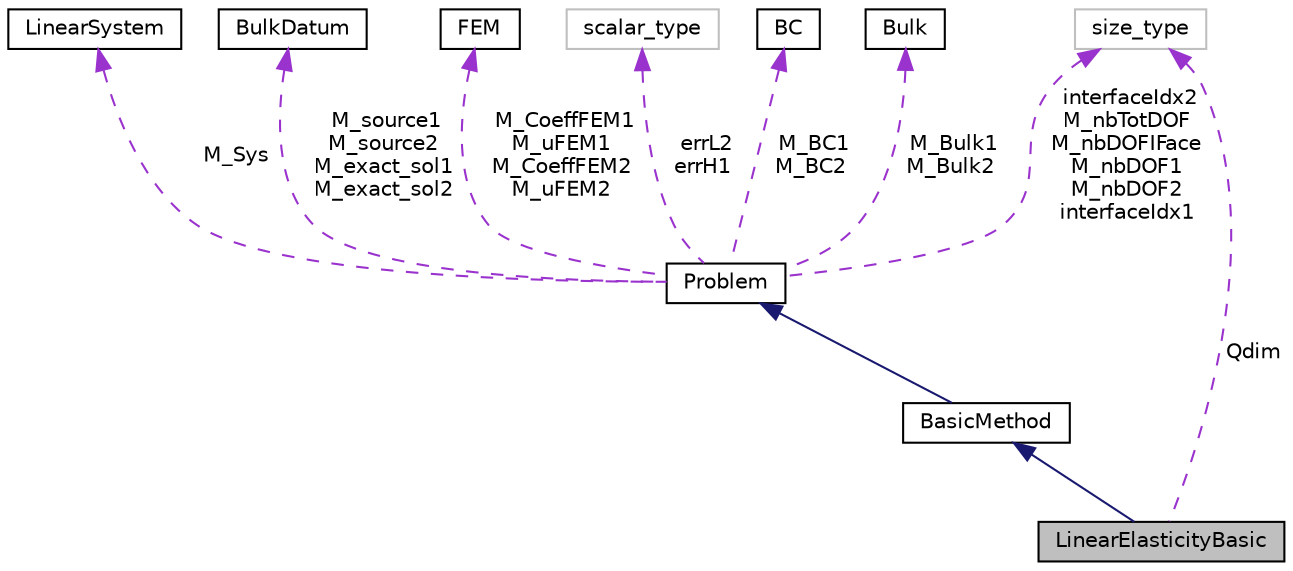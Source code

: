 digraph "LinearElasticityBasic"
{
 // LATEX_PDF_SIZE
  edge [fontname="Helvetica",fontsize="10",labelfontname="Helvetica",labelfontsize="10"];
  node [fontname="Helvetica",fontsize="10",shape=record];
  Node1 [label="LinearElasticityBasic",height=0.2,width=0.4,color="black", fillcolor="grey75", style="filled", fontcolor="black",tooltip=" "];
  Node2 -> Node1 [dir="back",color="midnightblue",fontsize="10",style="solid",fontname="Helvetica"];
  Node2 [label="BasicMethod",height=0.2,width=0.4,color="black", fillcolor="white", style="filled",URL="$classBasicMethod.html",tooltip=" "];
  Node3 -> Node2 [dir="back",color="midnightblue",fontsize="10",style="solid",fontname="Helvetica"];
  Node3 [label="Problem",height=0.2,width=0.4,color="black", fillcolor="white", style="filled",URL="$classProblem.html",tooltip=" "];
  Node4 -> Node3 [dir="back",color="darkorchid3",fontsize="10",style="dashed",label=" M_BC1\nM_BC2" ,fontname="Helvetica"];
  Node4 [label="BC",height=0.2,width=0.4,color="black", fillcolor="white", style="filled",URL="$classBC.html",tooltip=" "];
  Node5 -> Node3 [dir="back",color="darkorchid3",fontsize="10",style="dashed",label=" M_Sys" ,fontname="Helvetica"];
  Node5 [label="LinearSystem",height=0.2,width=0.4,color="black", fillcolor="white", style="filled",URL="$classLinearSystem.html",tooltip=" "];
  Node6 -> Node3 [dir="back",color="darkorchid3",fontsize="10",style="dashed",label=" M_source1\nM_source2\nM_exact_sol1\nM_exact_sol2" ,fontname="Helvetica"];
  Node6 [label="BulkDatum",height=0.2,width=0.4,color="black", fillcolor="white", style="filled",URL="$classBulkDatum.html",tooltip=" "];
  Node7 -> Node3 [dir="back",color="darkorchid3",fontsize="10",style="dashed",label=" M_CoeffFEM1\nM_uFEM1\nM_CoeffFEM2\nM_uFEM2" ,fontname="Helvetica"];
  Node7 [label="FEM",height=0.2,width=0.4,color="black", fillcolor="white", style="filled",URL="$classFEM.html",tooltip=" "];
  Node8 -> Node3 [dir="back",color="darkorchid3",fontsize="10",style="dashed",label=" errL2\nerrH1" ,fontname="Helvetica"];
  Node8 [label="scalar_type",height=0.2,width=0.4,color="grey75", fillcolor="white", style="filled",tooltip=" "];
  Node9 -> Node3 [dir="back",color="darkorchid3",fontsize="10",style="dashed",label=" interfaceIdx2\nM_nbTotDOF\nM_nbDOFIFace\nM_nbDOF1\nM_nbDOF2\ninterfaceIdx1" ,fontname="Helvetica"];
  Node9 [label="size_type",height=0.2,width=0.4,color="grey75", fillcolor="white", style="filled",tooltip=" "];
  Node10 -> Node3 [dir="back",color="darkorchid3",fontsize="10",style="dashed",label=" M_Bulk1\nM_Bulk2" ,fontname="Helvetica"];
  Node10 [label="Bulk",height=0.2,width=0.4,color="black", fillcolor="white", style="filled",URL="$classBulk.html",tooltip=" "];
  Node9 -> Node1 [dir="back",color="darkorchid3",fontsize="10",style="dashed",label=" Qdim" ,fontname="Helvetica"];
}
